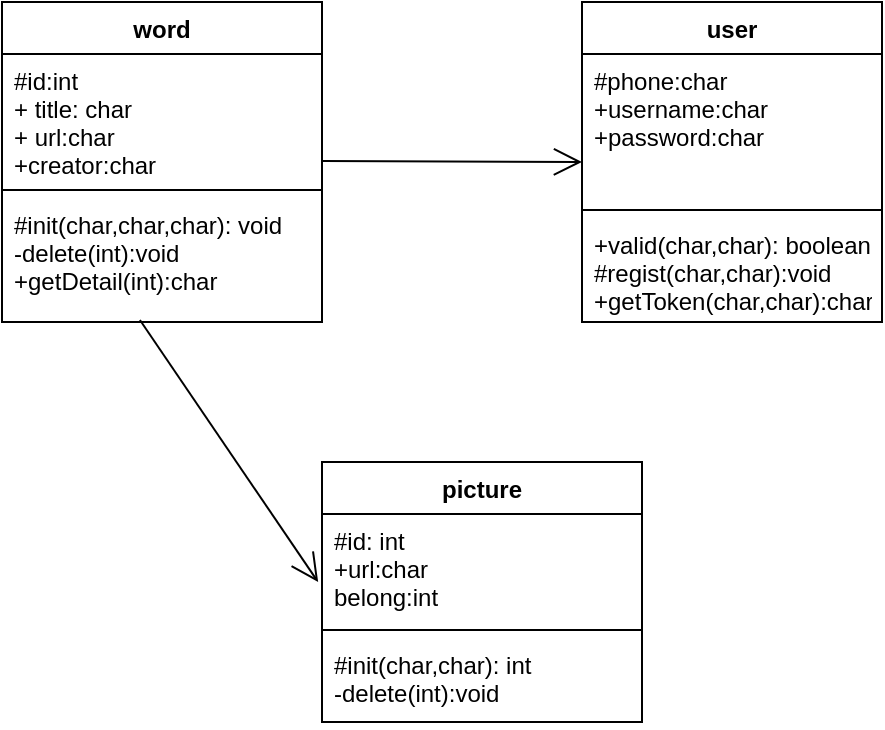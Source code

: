 <mxfile version="14.7.0" type="github">
  <diagram id="_sA9V78STDqEO-qrAyA4" name="Page-1">
    <mxGraphModel dx="946" dy="470" grid="1" gridSize="10" guides="1" tooltips="1" connect="1" arrows="1" fold="1" page="1" pageScale="1" pageWidth="827" pageHeight="1169" math="0" shadow="0">
      <root>
        <mxCell id="0" />
        <mxCell id="1" parent="0" />
        <mxCell id="KujIPRRFVvEYBv2jzJAl-1" value="word" style="swimlane;fontStyle=1;align=center;verticalAlign=top;childLayout=stackLayout;horizontal=1;startSize=26;horizontalStack=0;resizeParent=1;resizeParentMax=0;resizeLast=0;collapsible=1;marginBottom=0;" vertex="1" parent="1">
          <mxGeometry x="30" y="10" width="160" height="160" as="geometry">
            <mxRectangle x="30" y="10" width="60" height="26" as="alternateBounds" />
          </mxGeometry>
        </mxCell>
        <mxCell id="KujIPRRFVvEYBv2jzJAl-2" value="#id:int&#xa;+ title: char&#xa;+ url:char&#xa;+creator:char&#xa;" style="text;strokeColor=none;fillColor=none;align=left;verticalAlign=top;spacingLeft=4;spacingRight=4;overflow=hidden;rotatable=0;points=[[0,0.5],[1,0.5]];portConstraint=eastwest;" vertex="1" parent="KujIPRRFVvEYBv2jzJAl-1">
          <mxGeometry y="26" width="160" height="64" as="geometry" />
        </mxCell>
        <mxCell id="KujIPRRFVvEYBv2jzJAl-3" value="" style="line;strokeWidth=1;fillColor=none;align=left;verticalAlign=middle;spacingTop=-1;spacingLeft=3;spacingRight=3;rotatable=0;labelPosition=right;points=[];portConstraint=eastwest;" vertex="1" parent="KujIPRRFVvEYBv2jzJAl-1">
          <mxGeometry y="90" width="160" height="8" as="geometry" />
        </mxCell>
        <mxCell id="KujIPRRFVvEYBv2jzJAl-4" value="#init(char,char,char): void&#xa;-delete(int):void&#xa;+getDetail(int):char" style="text;strokeColor=none;fillColor=none;align=left;verticalAlign=top;spacingLeft=4;spacingRight=4;overflow=hidden;rotatable=0;points=[[0,0.5],[1,0.5]];portConstraint=eastwest;" vertex="1" parent="KujIPRRFVvEYBv2jzJAl-1">
          <mxGeometry y="98" width="160" height="62" as="geometry" />
        </mxCell>
        <mxCell id="KujIPRRFVvEYBv2jzJAl-5" value="user" style="swimlane;fontStyle=1;align=center;verticalAlign=top;childLayout=stackLayout;horizontal=1;startSize=26;horizontalStack=0;resizeParent=1;resizeParentMax=0;resizeLast=0;collapsible=1;marginBottom=0;" vertex="1" parent="1">
          <mxGeometry x="320" y="10" width="150" height="160" as="geometry" />
        </mxCell>
        <mxCell id="KujIPRRFVvEYBv2jzJAl-6" value="#phone:char&#xa;+username:char&#xa;+password:char" style="text;strokeColor=none;fillColor=none;align=left;verticalAlign=top;spacingLeft=4;spacingRight=4;overflow=hidden;rotatable=0;points=[[0,0.5],[1,0.5]];portConstraint=eastwest;" vertex="1" parent="KujIPRRFVvEYBv2jzJAl-5">
          <mxGeometry y="26" width="150" height="74" as="geometry" />
        </mxCell>
        <mxCell id="KujIPRRFVvEYBv2jzJAl-12" value="" style="endArrow=open;endFill=1;endSize=12;html=1;" edge="1" parent="KujIPRRFVvEYBv2jzJAl-5">
          <mxGeometry width="160" relative="1" as="geometry">
            <mxPoint x="-130" y="79.5" as="sourcePoint" />
            <mxPoint y="80" as="targetPoint" />
          </mxGeometry>
        </mxCell>
        <mxCell id="KujIPRRFVvEYBv2jzJAl-7" value="" style="line;strokeWidth=1;fillColor=none;align=left;verticalAlign=middle;spacingTop=-1;spacingLeft=3;spacingRight=3;rotatable=0;labelPosition=right;points=[];portConstraint=eastwest;" vertex="1" parent="KujIPRRFVvEYBv2jzJAl-5">
          <mxGeometry y="100" width="150" height="8" as="geometry" />
        </mxCell>
        <mxCell id="KujIPRRFVvEYBv2jzJAl-8" value="+valid(char,char): boolean&#xa;#regist(char,char):void&#xa;+getToken(char,char):char" style="text;strokeColor=none;fillColor=none;align=left;verticalAlign=top;spacingLeft=4;spacingRight=4;overflow=hidden;rotatable=0;points=[[0,0.5],[1,0.5]];portConstraint=eastwest;" vertex="1" parent="KujIPRRFVvEYBv2jzJAl-5">
          <mxGeometry y="108" width="150" height="52" as="geometry" />
        </mxCell>
        <mxCell id="KujIPRRFVvEYBv2jzJAl-13" value="picture" style="swimlane;fontStyle=1;align=center;verticalAlign=top;childLayout=stackLayout;horizontal=1;startSize=26;horizontalStack=0;resizeParent=1;resizeParentMax=0;resizeLast=0;collapsible=1;marginBottom=0;" vertex="1" parent="1">
          <mxGeometry x="190" y="240" width="160" height="130" as="geometry" />
        </mxCell>
        <mxCell id="KujIPRRFVvEYBv2jzJAl-14" value="#id: int&#xa;+url:char&#xa;belong:int" style="text;strokeColor=none;fillColor=none;align=left;verticalAlign=top;spacingLeft=4;spacingRight=4;overflow=hidden;rotatable=0;points=[[0,0.5],[1,0.5]];portConstraint=eastwest;" vertex="1" parent="KujIPRRFVvEYBv2jzJAl-13">
          <mxGeometry y="26" width="160" height="54" as="geometry" />
        </mxCell>
        <mxCell id="KujIPRRFVvEYBv2jzJAl-15" value="" style="line;strokeWidth=1;fillColor=none;align=left;verticalAlign=middle;spacingTop=-1;spacingLeft=3;spacingRight=3;rotatable=0;labelPosition=right;points=[];portConstraint=eastwest;" vertex="1" parent="KujIPRRFVvEYBv2jzJAl-13">
          <mxGeometry y="80" width="160" height="8" as="geometry" />
        </mxCell>
        <mxCell id="KujIPRRFVvEYBv2jzJAl-16" value="#init(char,char): int&#xa;-delete(int):void" style="text;strokeColor=none;fillColor=none;align=left;verticalAlign=top;spacingLeft=4;spacingRight=4;overflow=hidden;rotatable=0;points=[[0,0.5],[1,0.5]];portConstraint=eastwest;" vertex="1" parent="KujIPRRFVvEYBv2jzJAl-13">
          <mxGeometry y="88" width="160" height="42" as="geometry" />
        </mxCell>
        <mxCell id="KujIPRRFVvEYBv2jzJAl-17" value="" style="endArrow=open;endFill=1;endSize=12;html=1;entryX=-0.012;entryY=0.63;entryDx=0;entryDy=0;entryPerimeter=0;exitX=0.431;exitY=0.984;exitDx=0;exitDy=0;exitPerimeter=0;" edge="1" parent="1" source="KujIPRRFVvEYBv2jzJAl-4" target="KujIPRRFVvEYBv2jzJAl-14">
          <mxGeometry width="160" relative="1" as="geometry">
            <mxPoint x="80" y="220" as="sourcePoint" />
            <mxPoint x="240" y="220" as="targetPoint" />
          </mxGeometry>
        </mxCell>
      </root>
    </mxGraphModel>
  </diagram>
</mxfile>
